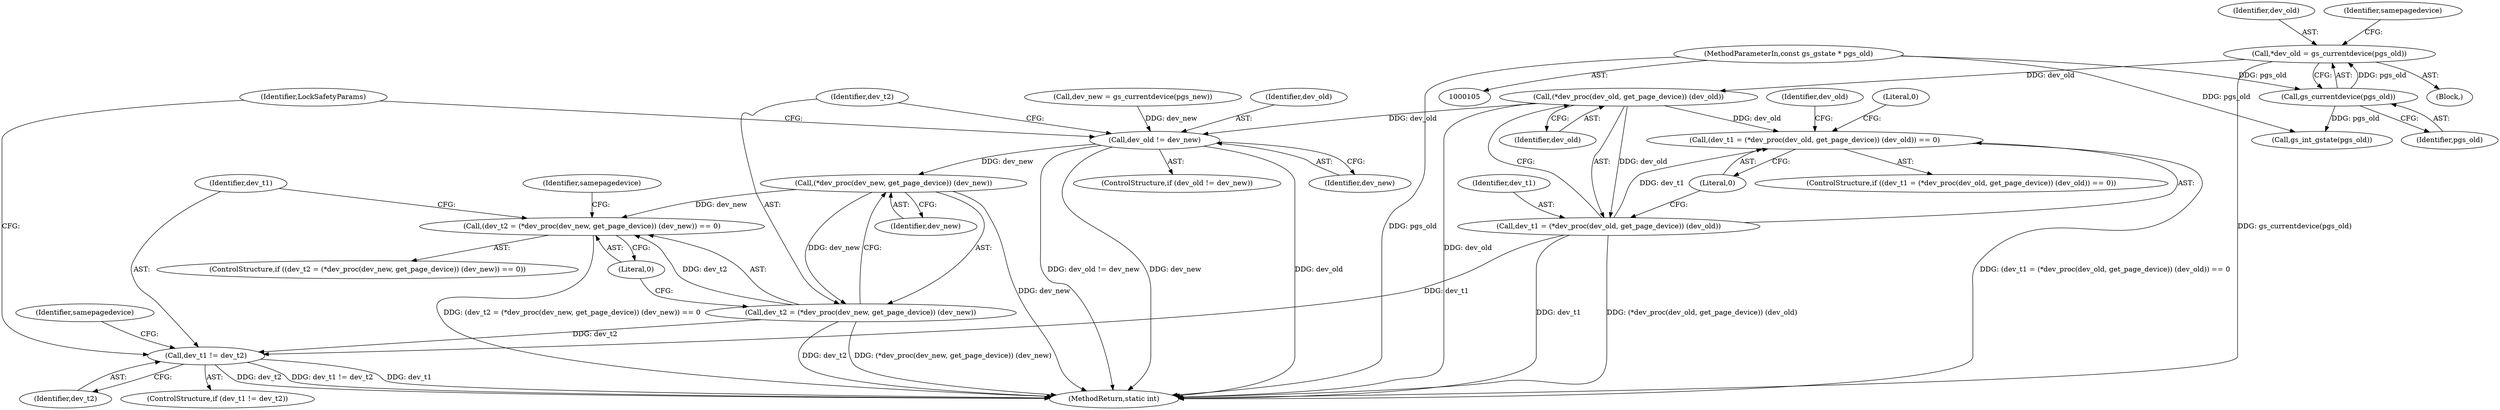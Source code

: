 digraph "0_ghostscript_3e5d316b72e3965b7968bb1d96baa137cd063ac6@pointer" {
"1000111" [label="(Call,*dev_old = gs_currentdevice(pgs_old))"];
"1000113" [label="(Call,gs_currentdevice(pgs_old))"];
"1000107" [label="(MethodParameterIn,const gs_gstate * pgs_old)"];
"1000145" [label="(Call,(*dev_proc(dev_old, get_page_device)) (dev_old))"];
"1000142" [label="(Call,(dev_t1 = (*dev_proc(dev_old, get_page_device)) (dev_old)) == 0)"];
"1000143" [label="(Call,dev_t1 = (*dev_proc(dev_old, get_page_device)) (dev_old))"];
"1000180" [label="(Call,dev_t1 != dev_t2)"];
"1000164" [label="(Call,dev_old != dev_new)"];
"1000172" [label="(Call,(*dev_proc(dev_new, get_page_device)) (dev_new))"];
"1000169" [label="(Call,(dev_t2 = (*dev_proc(dev_new, get_page_device)) (dev_new)) == 0)"];
"1000170" [label="(Call,dev_t2 = (*dev_proc(dev_new, get_page_device)) (dev_new))"];
"1000141" [label="(ControlStructure,if ((dev_t1 = (*dev_proc(dev_old, get_page_device)) (dev_old)) == 0))"];
"1000180" [label="(Call,dev_t1 != dev_t2)"];
"1000142" [label="(Call,(dev_t1 = (*dev_proc(dev_old, get_page_device)) (dev_old)) == 0)"];
"1000168" [label="(ControlStructure,if ((dev_t2 = (*dev_proc(dev_new, get_page_device)) (dev_new)) == 0))"];
"1000163" [label="(ControlStructure,if (dev_old != dev_new))"];
"1000173" [label="(Identifier,dev_new)"];
"1000170" [label="(Call,dev_t2 = (*dev_proc(dev_new, get_page_device)) (dev_new))"];
"1000176" [label="(Identifier,samepagedevice)"];
"1000113" [label="(Call,gs_currentdevice(pgs_old))"];
"1000164" [label="(Call,dev_old != dev_new)"];
"1000147" [label="(Literal,0)"];
"1000111" [label="(Call,*dev_old = gs_currentdevice(pgs_old))"];
"1000169" [label="(Call,(dev_t2 = (*dev_proc(dev_new, get_page_device)) (dev_new)) == 0)"];
"1000174" [label="(Literal,0)"];
"1000112" [label="(Identifier,dev_old)"];
"1000165" [label="(Identifier,dev_old)"];
"1000107" [label="(MethodParameterIn,const gs_gstate * pgs_old)"];
"1000145" [label="(Call,(*dev_proc(dev_old, get_page_device)) (dev_old))"];
"1000149" [label="(Literal,0)"];
"1000220" [label="(MethodReturn,static int)"];
"1000184" [label="(Identifier,samepagedevice)"];
"1000152" [label="(Identifier,dev_old)"];
"1000120" [label="(Identifier,samepagedevice)"];
"1000127" [label="(Call,gs_int_gstate(pgs_old))"];
"1000114" [label="(Identifier,pgs_old)"];
"1000179" [label="(ControlStructure,if (dev_t1 != dev_t2))"];
"1000146" [label="(Identifier,dev_old)"];
"1000171" [label="(Identifier,dev_t2)"];
"1000188" [label="(Identifier,LockSafetyParams)"];
"1000166" [label="(Identifier,dev_new)"];
"1000143" [label="(Call,dev_t1 = (*dev_proc(dev_old, get_page_device)) (dev_old))"];
"1000159" [label="(Call,dev_new = gs_currentdevice(pgs_new))"];
"1000181" [label="(Identifier,dev_t1)"];
"1000182" [label="(Identifier,dev_t2)"];
"1000109" [label="(Block,)"];
"1000172" [label="(Call,(*dev_proc(dev_new, get_page_device)) (dev_new))"];
"1000144" [label="(Identifier,dev_t1)"];
"1000111" -> "1000109"  [label="AST: "];
"1000111" -> "1000113"  [label="CFG: "];
"1000112" -> "1000111"  [label="AST: "];
"1000113" -> "1000111"  [label="AST: "];
"1000120" -> "1000111"  [label="CFG: "];
"1000111" -> "1000220"  [label="DDG: gs_currentdevice(pgs_old)"];
"1000113" -> "1000111"  [label="DDG: pgs_old"];
"1000111" -> "1000145"  [label="DDG: dev_old"];
"1000113" -> "1000114"  [label="CFG: "];
"1000114" -> "1000113"  [label="AST: "];
"1000107" -> "1000113"  [label="DDG: pgs_old"];
"1000113" -> "1000127"  [label="DDG: pgs_old"];
"1000107" -> "1000105"  [label="AST: "];
"1000107" -> "1000220"  [label="DDG: pgs_old"];
"1000107" -> "1000127"  [label="DDG: pgs_old"];
"1000145" -> "1000143"  [label="AST: "];
"1000145" -> "1000146"  [label="CFG: "];
"1000146" -> "1000145"  [label="AST: "];
"1000143" -> "1000145"  [label="CFG: "];
"1000145" -> "1000220"  [label="DDG: dev_old"];
"1000145" -> "1000142"  [label="DDG: dev_old"];
"1000145" -> "1000143"  [label="DDG: dev_old"];
"1000145" -> "1000164"  [label="DDG: dev_old"];
"1000142" -> "1000141"  [label="AST: "];
"1000142" -> "1000147"  [label="CFG: "];
"1000143" -> "1000142"  [label="AST: "];
"1000147" -> "1000142"  [label="AST: "];
"1000149" -> "1000142"  [label="CFG: "];
"1000152" -> "1000142"  [label="CFG: "];
"1000142" -> "1000220"  [label="DDG: (dev_t1 = (*dev_proc(dev_old, get_page_device)) (dev_old)) == 0"];
"1000143" -> "1000142"  [label="DDG: dev_t1"];
"1000144" -> "1000143"  [label="AST: "];
"1000147" -> "1000143"  [label="CFG: "];
"1000143" -> "1000220"  [label="DDG: dev_t1"];
"1000143" -> "1000220"  [label="DDG: (*dev_proc(dev_old, get_page_device)) (dev_old)"];
"1000143" -> "1000180"  [label="DDG: dev_t1"];
"1000180" -> "1000179"  [label="AST: "];
"1000180" -> "1000182"  [label="CFG: "];
"1000181" -> "1000180"  [label="AST: "];
"1000182" -> "1000180"  [label="AST: "];
"1000184" -> "1000180"  [label="CFG: "];
"1000188" -> "1000180"  [label="CFG: "];
"1000180" -> "1000220"  [label="DDG: dev_t1"];
"1000180" -> "1000220"  [label="DDG: dev_t2"];
"1000180" -> "1000220"  [label="DDG: dev_t1 != dev_t2"];
"1000170" -> "1000180"  [label="DDG: dev_t2"];
"1000164" -> "1000163"  [label="AST: "];
"1000164" -> "1000166"  [label="CFG: "];
"1000165" -> "1000164"  [label="AST: "];
"1000166" -> "1000164"  [label="AST: "];
"1000171" -> "1000164"  [label="CFG: "];
"1000188" -> "1000164"  [label="CFG: "];
"1000164" -> "1000220"  [label="DDG: dev_old != dev_new"];
"1000164" -> "1000220"  [label="DDG: dev_new"];
"1000164" -> "1000220"  [label="DDG: dev_old"];
"1000159" -> "1000164"  [label="DDG: dev_new"];
"1000164" -> "1000172"  [label="DDG: dev_new"];
"1000172" -> "1000170"  [label="AST: "];
"1000172" -> "1000173"  [label="CFG: "];
"1000173" -> "1000172"  [label="AST: "];
"1000170" -> "1000172"  [label="CFG: "];
"1000172" -> "1000220"  [label="DDG: dev_new"];
"1000172" -> "1000169"  [label="DDG: dev_new"];
"1000172" -> "1000170"  [label="DDG: dev_new"];
"1000169" -> "1000168"  [label="AST: "];
"1000169" -> "1000174"  [label="CFG: "];
"1000170" -> "1000169"  [label="AST: "];
"1000174" -> "1000169"  [label="AST: "];
"1000176" -> "1000169"  [label="CFG: "];
"1000181" -> "1000169"  [label="CFG: "];
"1000169" -> "1000220"  [label="DDG: (dev_t2 = (*dev_proc(dev_new, get_page_device)) (dev_new)) == 0"];
"1000170" -> "1000169"  [label="DDG: dev_t2"];
"1000171" -> "1000170"  [label="AST: "];
"1000174" -> "1000170"  [label="CFG: "];
"1000170" -> "1000220"  [label="DDG: (*dev_proc(dev_new, get_page_device)) (dev_new)"];
"1000170" -> "1000220"  [label="DDG: dev_t2"];
}
